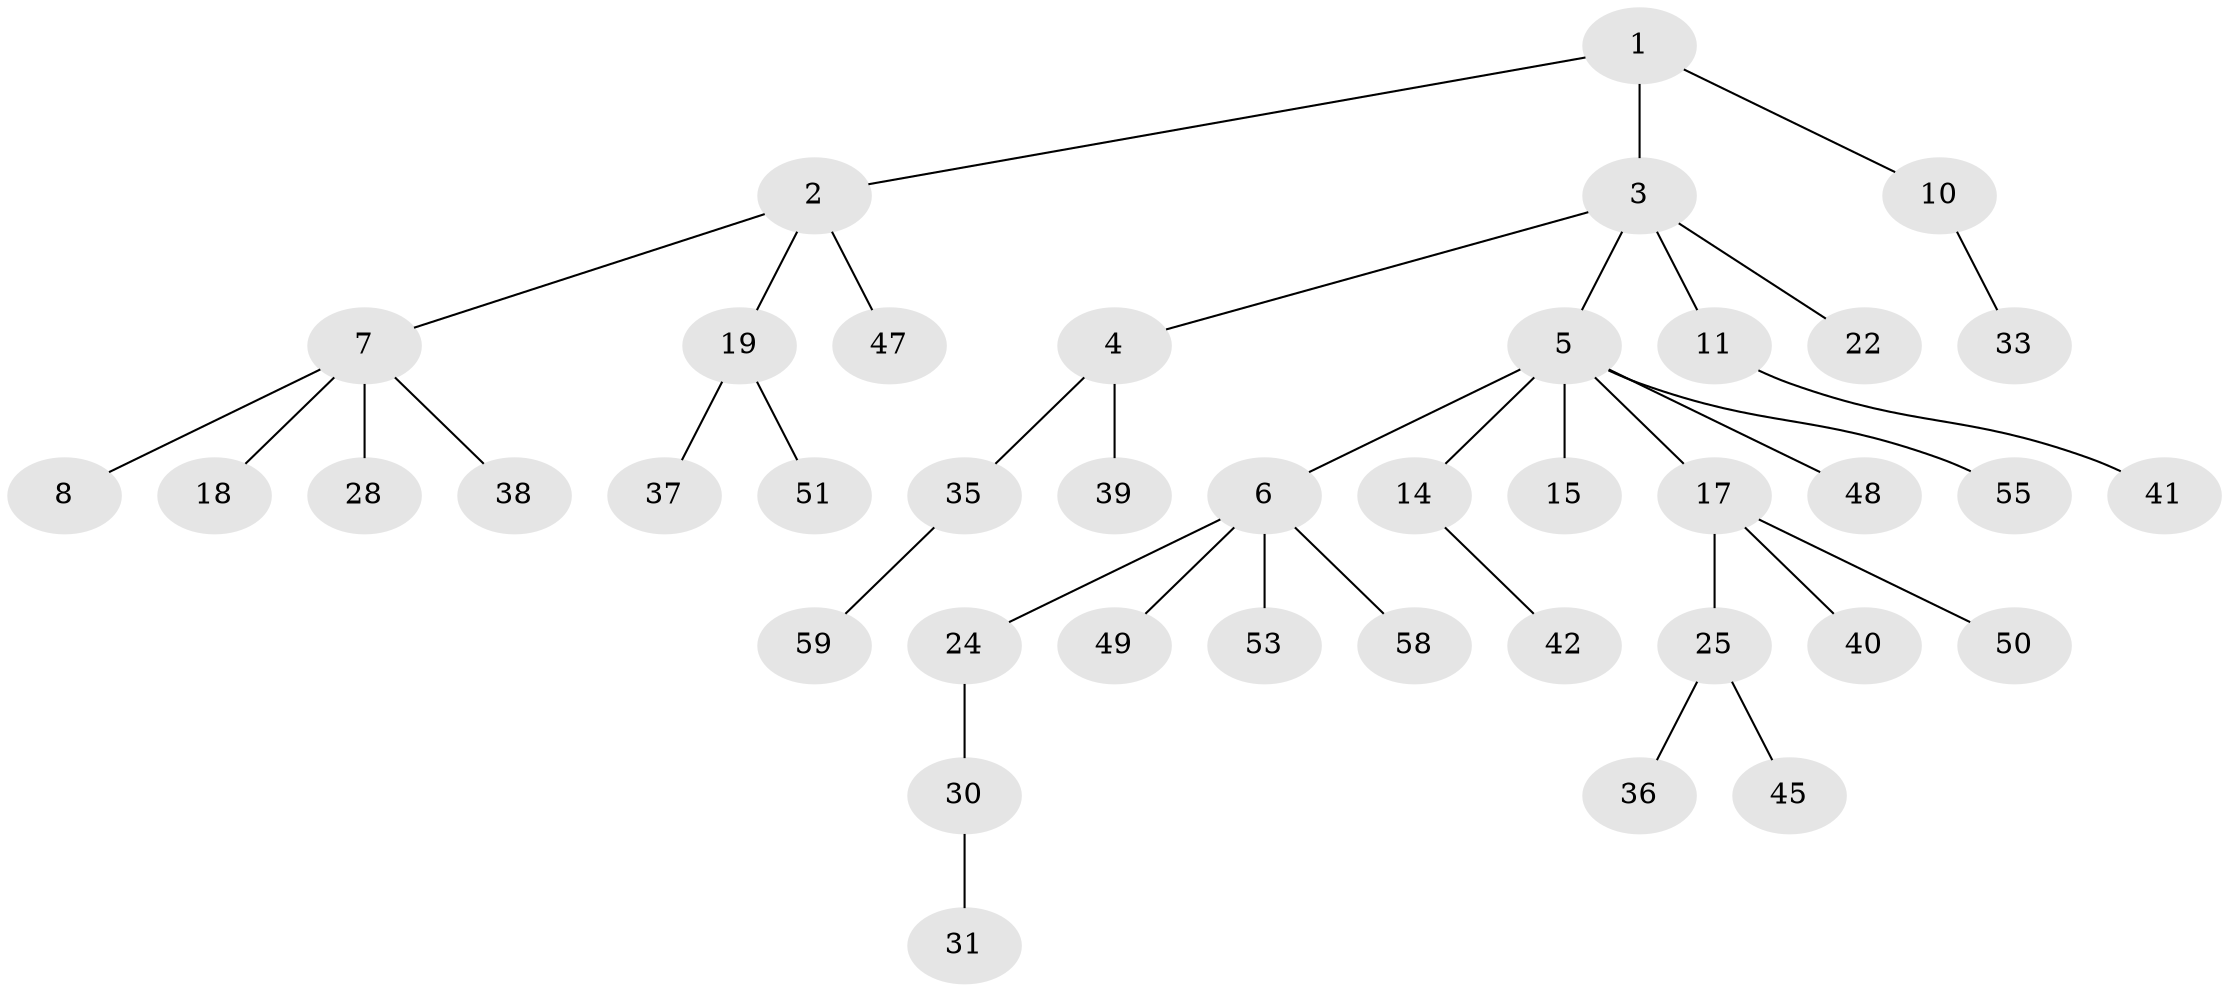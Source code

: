 // Generated by graph-tools (version 1.1) at 2025/24/03/03/25 07:24:05]
// undirected, 40 vertices, 39 edges
graph export_dot {
graph [start="1"]
  node [color=gray90,style=filled];
  1 [super="+26"];
  2 [super="+12"];
  3 [super="+9"];
  4 [super="+32"];
  5 [super="+44"];
  6 [super="+23"];
  7 [super="+13"];
  8;
  10 [super="+20"];
  11 [super="+34"];
  14 [super="+43"];
  15 [super="+16"];
  17 [super="+29"];
  18 [super="+21"];
  19 [super="+56"];
  22 [super="+57"];
  24;
  25 [super="+27"];
  28;
  30 [super="+54"];
  31;
  33;
  35;
  36;
  37;
  38 [super="+46"];
  39;
  40;
  41;
  42;
  45;
  47;
  48;
  49;
  50;
  51 [super="+52"];
  53;
  55;
  58;
  59;
  1 -- 2;
  1 -- 3;
  1 -- 10;
  2 -- 7;
  2 -- 19;
  2 -- 47;
  3 -- 4;
  3 -- 5;
  3 -- 11;
  3 -- 22;
  4 -- 35;
  4 -- 39;
  5 -- 6;
  5 -- 14;
  5 -- 15;
  5 -- 17;
  5 -- 55;
  5 -- 48;
  6 -- 49;
  6 -- 53;
  6 -- 58;
  6 -- 24;
  7 -- 8;
  7 -- 28;
  7 -- 38;
  7 -- 18;
  10 -- 33;
  11 -- 41;
  14 -- 42;
  17 -- 25;
  17 -- 40;
  17 -- 50;
  19 -- 37;
  19 -- 51;
  24 -- 30;
  25 -- 45;
  25 -- 36;
  30 -- 31;
  35 -- 59;
}
